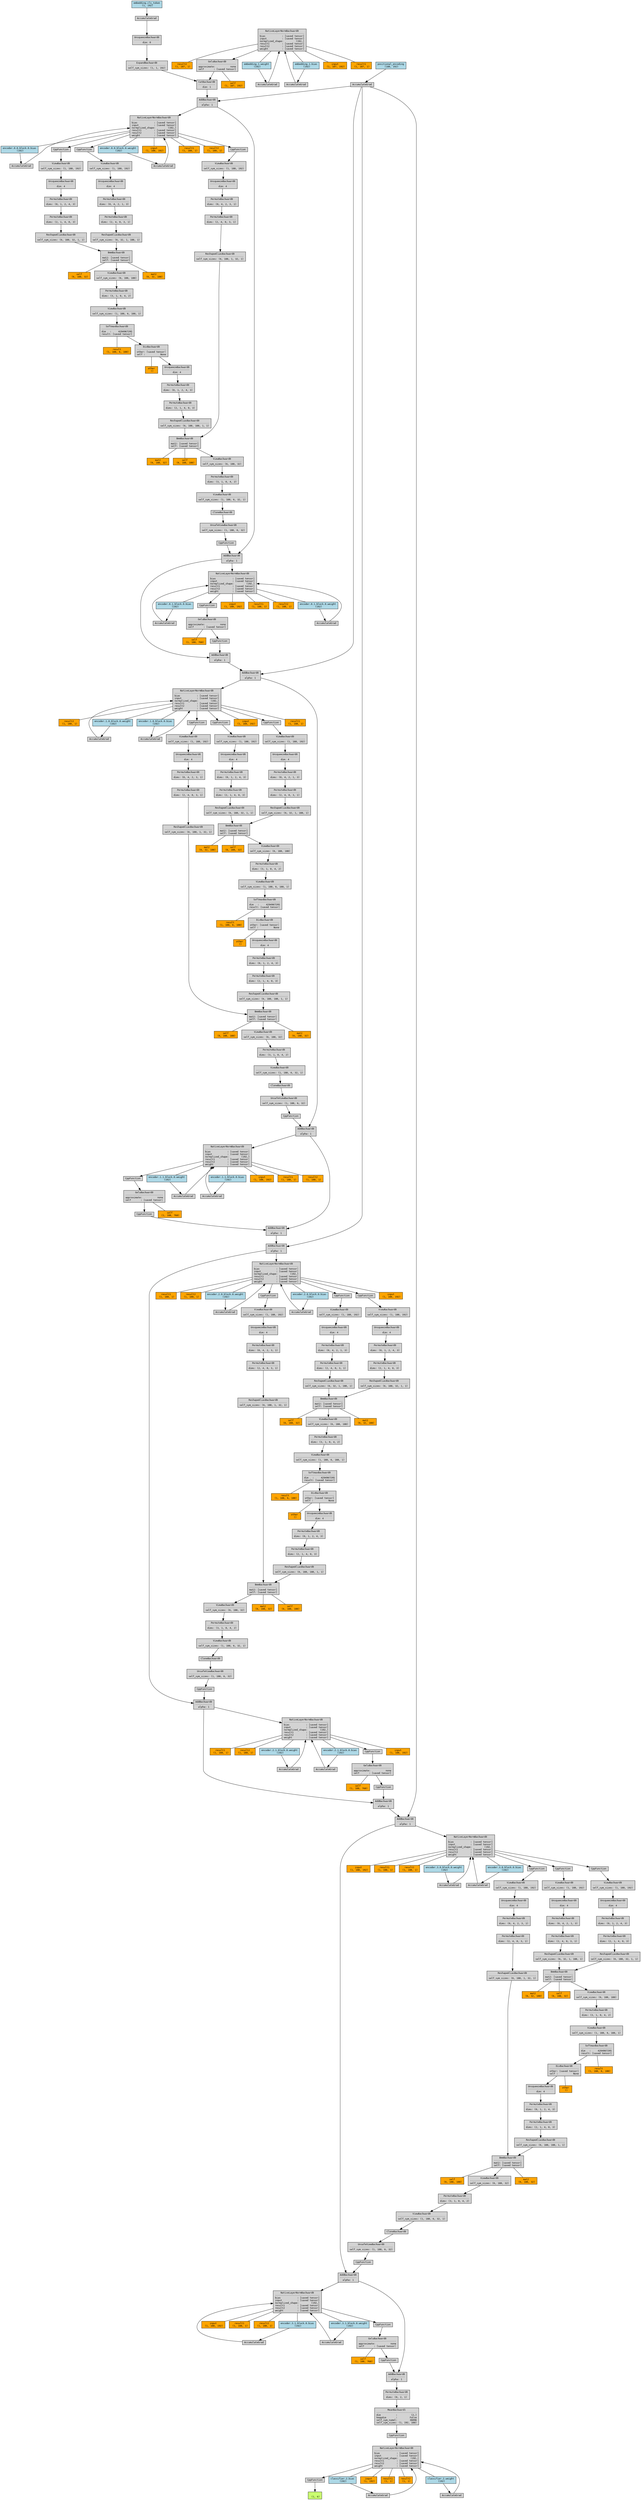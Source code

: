 digraph {
	graph [size="94.5,94.5"]
	node [align=left fontname=monospace fontsize=10 height=0.2 ranksep=0.1 shape=box style=filled]
	1519490391616 [label="
 (1, 6)" fillcolor=darkolivegreen1]
	1519490348992 [label=CppFunction]
	1519490348608 -> 1519490348992
	1519490348608 -> 1519147639616 [dir=none]
	1519147639616 [label="bias
 (192)" fillcolor=orange]
	1519490348608 -> 1519490393696 [dir=none]
	1519490393696 [label="input
 (1, 192)" fillcolor=orange]
	1519490348608 -> 1519490396256 [dir=none]
	1519490396256 [label="result1
 (1, 1)" fillcolor=orange]
	1519490348608 -> 1519490396416 [dir=none]
	1519490396416 [label="result2
 (1, 1)" fillcolor=orange]
	1519490348608 -> 1519147635376 [dir=none]
	1519147635376 [label="weight
 (192)" fillcolor=orange]
	1519490348608 [label="NativeLayerNormBackward0
--------------------------------
bias            : [saved tensor]
input           : [saved tensor]
normalized_shape:         (192,)
result1         : [saved tensor]
result2         : [saved tensor]
weight          : [saved tensor]"]
	1519490348752 -> 1519490348608
	1519490348752 [label=CppFunction]
	1519490348464 -> 1519490348752
	1519490348464 [label="MeanBackward1
-----------------------------
dim           :          (2,)
keepdim       :         False
self_sym_numel:         36096
self_sym_sizes: (1, 192, 188)"]
	1519490348368 -> 1519490348464
	1519490348368 [label="PermuteBackward0
----------------
dims: (0, 2, 1)"]
	1519490348272 -> 1519490348368
	1519490348272 [label="AddBackward0
------------
alpha: 1"]
	1519490348176 -> 1519490348272
	1519490348176 [label="AddBackward0
------------
alpha: 1"]
	1519490347888 -> 1519490348176
	1519490347888 [label="AddBackward0
------------
alpha: 1"]
	1519490347744 -> 1519490347888
	1519490347744 [label="AddBackward0
------------
alpha: 1"]
	1519490347600 -> 1519490347744
	1519490347600 [label="AddBackward0
------------
alpha: 1"]
	1519490347360 -> 1519490347600
	1519490347360 [label="AddBackward0
------------
alpha: 1"]
	1519490347168 -> 1519490347360
	1519490347168 [label="AddBackward0
------------
alpha: 1"]
	1519490347024 -> 1519490347168
	1519490347024 [label="AddBackward0
------------
alpha: 1"]
	1519490349184 -> 1519490347024
	1519490349184 [label="AddBackward0
------------
alpha: 1"]
	1519490349328 -> 1519490349184
	1519490349328 [label="AddBackward0
------------
alpha: 1"]
	1519490349424 -> 1519490349328
	1519490349424 [label="AddBackward0
------------
alpha: 1"]
	1519490349568 -> 1519490349424
	1519490349568 [label="AddBackward0
------------
alpha: 1"]
	1519490349712 -> 1519490349568
	1519490349712 [label="CatBackward0
------------
dim: 1"]
	1519490349808 -> 1519490349712
	1519490349808 [label="ExpandBackward0
---------------------------
self_sym_sizes: (1, 1, 192)"]
	1519490349952 -> 1519490349808
	1519490349952 [label="UnsqueezeBackward0
------------------
dim: 0"]
	1519490350048 -> 1519490349952
	1519147729280 [label="embedding.cls_token
 (1, 192)" fillcolor=lightblue]
	1519147729280 -> 1519490350048
	1519490350048 [label=AccumulateGrad]
	1519490349760 -> 1519490349712
	1519490349760 -> 1519433723440 [dir=none]
	1519433723440 [label="self
 (1, 187, 192)" fillcolor=orange]
	1519490349760 [label="GeluBackward0
---------------------------
approximate:           none
self       : [saved tensor]"]
	1519490350144 -> 1519490349760
	1519490350144 -> 1519147636816 [dir=none]
	1519147636816 [label="bias
 (192)" fillcolor=orange]
	1519490350144 -> 1519433725840 [dir=none]
	1519433725840 [label="input
 (1, 187, 192)" fillcolor=orange]
	1519490350144 -> 1519433313600 [dir=none]
	1519433313600 [label="result1
 (1, 187, 1)" fillcolor=orange]
	1519490350144 -> 1519429718944 [dir=none]
	1519429718944 [label="result2
 (1, 187, 1)" fillcolor=orange]
	1519490350144 -> 1519427205488 [dir=none]
	1519427205488 [label="weight
 (192)" fillcolor=orange]
	1519490350144 [label="NativeLayerNormBackward0
--------------------------------
bias            : [saved tensor]
input           : [saved tensor]
normalized_shape:         (192,)
result1         : [saved tensor]
result2         : [saved tensor]
weight          : [saved tensor]"]
	1519490349856 -> 1519490350144
	1519427205488 [label="embedding.1.weight
 (192)" fillcolor=lightblue]
	1519427205488 -> 1519490349856
	1519490349856 [label=AccumulateGrad]
	1519490350096 -> 1519490350144
	1519147636816 [label="embedding.1.bias
 (192)" fillcolor=lightblue]
	1519147636816 -> 1519490350096
	1519490350096 [label=AccumulateGrad]
	1519490347792 -> 1519490349568
	1519147729200 [label="positional_encoding
 (188, 192)" fillcolor=lightblue]
	1519147729200 -> 1519490347792
	1519490347792 [label=AccumulateGrad]
	1519490349520 -> 1519490349424
	1519490349520 [label=CppFunction]
	1519490350000 -> 1519490349520
	1519490350000 [label="UnsafeViewBackward0
-------------------------------
self_sym_sizes: (1, 188, 6, 32)"]
	1519490350192 -> 1519490350000
	1519490350192 [label=CloneBackward0]
	1519490350288 -> 1519490350192
	1519490350288 [label="ViewBackward0
----------------------------------
self_sym_sizes: (1, 188, 6, 32, 1)"]
	1519490350384 -> 1519490350288
	1519490350384 [label="PermuteBackward0
---------------------
dims: (3, 1, 0, 4, 2)"]
	1519490350480 -> 1519490350384
	1519490350480 [label="ViewBackward0
----------------------------
self_sym_sizes: (6, 188, 32)"]
	1519490350576 -> 1519490350480
	1519490350576 -> 1519490396736 [dir=none]
	1519490396736 [label="mat2
 (6, 188, 32)" fillcolor=orange]
	1519490350576 -> 1519490396336 [dir=none]
	1519490396336 [label="self
 (6, 188, 188)" fillcolor=orange]
	1519490350576 [label="BmmBackward0
--------------------
mat2: [saved tensor]
self: [saved tensor]"]
	1519490350672 -> 1519490350576
	1519490350672 [label="ReshapeAliasBackward0
-----------------------------------
self_sym_sizes: (6, 188, 188, 1, 1)"]
	1519490350816 -> 1519490350672
	1519490350816 [label="PermuteBackward0
---------------------
dims: (2, 1, 4, 0, 3)"]
	1519490350912 -> 1519490350816
	1519490350912 [label="PermuteBackward0
---------------------
dims: (0, 1, 2, 4, 3)"]
	1519490351008 -> 1519490350912
	1519490351008 [label="UnsqueezeBackward0
------------------
dim: 4"]
	1519490351056 -> 1519490351008
	1519490351056 -> 1519490396976 [dir=none]
	1519490396976 [label="other
 ()" fillcolor=orange]
	1519490351056 [label="DivBackward0
---------------------
other: [saved tensor]
self :           None"]
	1519490498720 -> 1519490351056
	1519490498720 -> 1519490397216 [dir=none]
	1519490397216 [label="result
 (1, 188, 6, 188)" fillcolor=orange]
	1519490498720 [label="SoftmaxBackward0
----------------------
dim   :     4294967295
result: [saved tensor]"]
	1519490498816 -> 1519490498720
	1519490498816 [label="ViewBackward0
-----------------------------------
self_sym_sizes: (1, 188, 6, 188, 1)"]
	1519490498912 -> 1519490498816
	1519490498912 [label="PermuteBackward0
---------------------
dims: (3, 1, 0, 4, 2)"]
	1519490499008 -> 1519490498912
	1519490499008 [label="ViewBackward0
-----------------------------
self_sym_sizes: (6, 188, 188)"]
	1519490499104 -> 1519490499008
	1519490499104 -> 1519490397536 [dir=none]
	1519490397536 [label="mat2
 (6, 32, 188)" fillcolor=orange]
	1519490499104 -> 1519490397456 [dir=none]
	1519490397456 [label="self
 (6, 188, 32)" fillcolor=orange]
	1519490499104 [label="BmmBackward0
--------------------
mat2: [saved tensor]
self: [saved tensor]"]
	1519490499248 -> 1519490499104
	1519490499248 [label="ReshapeAliasBackward0
----------------------------------
self_sym_sizes: (6, 188, 32, 1, 1)"]
	1519490499392 -> 1519490499248
	1519490499392 [label="PermuteBackward0
---------------------
dims: (2, 1, 4, 0, 3)"]
	1519490499488 -> 1519490499392
	1519490499488 [label="PermuteBackward0
---------------------
dims: (0, 1, 2, 4, 3)"]
	1519490499536 -> 1519490499488
	1519490499536 [label="UnsqueezeBackward0
------------------
dim: 4"]
	1519490499680 -> 1519490499536
	1519490499680 [label="ViewBackward0
-----------------------------
self_sym_sizes: (1, 188, 192)"]
	1519490499824 -> 1519490499680
	1519490499824 [label=CppFunction]
	1519490500016 -> 1519490499824
	1519490500016 -> 1519427205408 [dir=none]
	1519427205408 [label="bias
 (192)" fillcolor=orange]
	1519490500016 -> 1519490391536 [dir=none]
	1519490391536 [label="input
 (1, 188, 192)" fillcolor=orange]
	1519490500016 -> 1519490397936 [dir=none]
	1519490397936 [label="result1
 (1, 188, 1)" fillcolor=orange]
	1519490500016 -> 1519490397696 [dir=none]
	1519490397696 [label="result2
 (1, 188, 1)" fillcolor=orange]
	1519490500016 -> 1519427206288 [dir=none]
	1519427206288 [label="weight
 (192)" fillcolor=orange]
	1519490500016 [label="NativeLayerNormBackward0
--------------------------------
bias            : [saved tensor]
input           : [saved tensor]
normalized_shape:         (192,)
result1         : [saved tensor]
result2         : [saved tensor]
weight          : [saved tensor]"]
	1519490349568 -> 1519490500016
	1519490500256 -> 1519490500016
	1519427206288 [label="encoder.0.0.block.0.weight
 (192)" fillcolor=lightblue]
	1519427206288 -> 1519490500256
	1519490500256 [label=AccumulateGrad]
	1519490500064 -> 1519490500016
	1519427205408 [label="encoder.0.0.block.0.bias
 (192)" fillcolor=lightblue]
	1519427205408 -> 1519490500064
	1519490500064 [label=AccumulateGrad]
	1519490499152 -> 1519490499104
	1519490499152 [label="ReshapeAliasBackward0
----------------------------------
self_sym_sizes: (6, 32, 1, 188, 1)"]
	1519490499296 -> 1519490499152
	1519490499296 [label="PermuteBackward0
---------------------
dims: (2, 4, 0, 3, 1)"]
	1519490499776 -> 1519490499296
	1519490499776 [label="PermuteBackward0
---------------------
dims: (0, 4, 2, 1, 3)"]
	1519490499920 -> 1519490499776
	1519490499920 [label="UnsqueezeBackward0
------------------
dim: 4"]
	1519490500352 -> 1519490499920
	1519490500352 [label="ViewBackward0
-----------------------------
self_sym_sizes: (1, 188, 192)"]
	1519490500448 -> 1519490500352
	1519490500448 [label=CppFunction]
	1519490500016 -> 1519490500448
	1519490350624 -> 1519490350576
	1519490350624 [label="ReshapeAliasBackward0
----------------------------------
self_sym_sizes: (6, 188, 1, 32, 1)"]
	1519490350960 -> 1519490350624
	1519490350960 [label="PermuteBackward0
---------------------
dims: (2, 4, 0, 3, 1)"]
	1519490350720 -> 1519490350960
	1519490350720 [label="PermuteBackward0
---------------------
dims: (0, 4, 2, 3, 1)"]
	1519490498864 -> 1519490350720
	1519490498864 [label="UnsqueezeBackward0
------------------
dim: 4"]
	1519490499056 -> 1519490498864
	1519490499056 [label="ViewBackward0
-----------------------------
self_sym_sizes: (1, 188, 192)"]
	1519490499440 -> 1519490499056
	1519490499440 [label=CppFunction]
	1519490500016 -> 1519490499440
	1519490349376 -> 1519490349328
	1519490349376 [label=CppFunction]
	1519490349616 -> 1519490349376
	1519490349616 -> 1519490392416 [dir=none]
	1519490392416 [label="self
 (1, 188, 768)" fillcolor=orange]
	1519490349616 [label="GeluBackward0
---------------------------
approximate:           none
self       : [saved tensor]"]
	1519490350336 -> 1519490349616
	1519490350336 [label=CppFunction]
	1519490350528 -> 1519490350336
	1519490350528 -> 1519427207088 [dir=none]
	1519427207088 [label="bias
 (192)" fillcolor=orange]
	1519490350528 -> 1519490391696 [dir=none]
	1519490391696 [label="input
 (1, 188, 192)" fillcolor=orange]
	1519490350528 -> 1519490398336 [dir=none]
	1519490398336 [label="result1
 (1, 188, 1)" fillcolor=orange]
	1519490350528 -> 1519490398256 [dir=none]
	1519490398256 [label="result2
 (1, 188, 1)" fillcolor=orange]
	1519490350528 -> 1519427205328 [dir=none]
	1519427205328 [label="weight
 (192)" fillcolor=orange]
	1519490350528 [label="NativeLayerNormBackward0
--------------------------------
bias            : [saved tensor]
input           : [saved tensor]
normalized_shape:         (192,)
result1         : [saved tensor]
result2         : [saved tensor]
weight          : [saved tensor]"]
	1519490349424 -> 1519490350528
	1519490350864 -> 1519490350528
	1519427205328 [label="encoder.0.1.block.0.weight
 (192)" fillcolor=lightblue]
	1519427205328 -> 1519490350864
	1519490350864 [label=AccumulateGrad]
	1519490349664 -> 1519490350528
	1519427207088 [label="encoder.0.1.block.0.bias
 (192)" fillcolor=lightblue]
	1519427207088 -> 1519490349664
	1519490349664 [label=AccumulateGrad]
	1519490347792 -> 1519490349184
	1519490349136 -> 1519490347024
	1519490349136 [label=CppFunction]
	1519490349904 -> 1519490349136
	1519490349904 [label="UnsafeViewBackward0
-------------------------------
self_sym_sizes: (1, 188, 6, 32)"]
	1519490350432 -> 1519490349904
	1519490350432 [label=CloneBackward0]
	1519490350768 -> 1519490350432
	1519490350768 [label="ViewBackward0
----------------------------------
self_sym_sizes: (1, 188, 6, 32, 1)"]
	1519490349280 -> 1519490350768
	1519490349280 [label="PermuteBackward0
---------------------
dims: (3, 1, 0, 4, 2)"]
	1519490499968 -> 1519490349280
	1519490499968 [label="ViewBackward0
----------------------------
self_sym_sizes: (6, 188, 32)"]
	1519490498672 -> 1519490499968
	1519490498672 -> 1519490397776 [dir=none]
	1519490397776 [label="mat2
 (6, 188, 32)" fillcolor=orange]
	1519490498672 -> 1519490398416 [dir=none]
	1519490398416 [label="self
 (6, 188, 188)" fillcolor=orange]
	1519490498672 [label="BmmBackward0
--------------------
mat2: [saved tensor]
self: [saved tensor]"]
	1519490500400 -> 1519490498672
	1519490500400 [label="ReshapeAliasBackward0
-----------------------------------
self_sym_sizes: (6, 188, 188, 1, 1)"]
	1519490499344 -> 1519490500400
	1519490499344 [label="PermuteBackward0
---------------------
dims: (2, 1, 4, 0, 3)"]
	1519490500640 -> 1519490499344
	1519490500640 [label="PermuteBackward0
---------------------
dims: (0, 1, 2, 4, 3)"]
	1519490500736 -> 1519490500640
	1519490500736 [label="UnsqueezeBackward0
------------------
dim: 4"]
	1519490500832 -> 1519490500736
	1519490500832 -> 1519490398736 [dir=none]
	1519490398736 [label="other
 ()" fillcolor=orange]
	1519490500832 [label="DivBackward0
---------------------
other: [saved tensor]
self :           None"]
	1519490500928 -> 1519490500832
	1519490500928 -> 1519490398976 [dir=none]
	1519490398976 [label="result
 (1, 188, 6, 188)" fillcolor=orange]
	1519490500928 [label="SoftmaxBackward0
----------------------
dim   :     4294967295
result: [saved tensor]"]
	1519490501024 -> 1519490500928
	1519490501024 [label="ViewBackward0
-----------------------------------
self_sym_sizes: (1, 188, 6, 188, 1)"]
	1519490501120 -> 1519490501024
	1519490501120 [label="PermuteBackward0
---------------------
dims: (3, 1, 0, 4, 2)"]
	1519490501216 -> 1519490501120
	1519490501216 [label="ViewBackward0
-----------------------------
self_sym_sizes: (6, 188, 188)"]
	1519490501312 -> 1519490501216
	1519490501312 -> 1519490399296 [dir=none]
	1519490399296 [label="mat2
 (6, 32, 188)" fillcolor=orange]
	1519490501312 -> 1519490399216 [dir=none]
	1519490399216 [label="self
 (6, 188, 32)" fillcolor=orange]
	1519490501312 [label="BmmBackward0
--------------------
mat2: [saved tensor]
self: [saved tensor]"]
	1519490501408 -> 1519490501312
	1519490501408 [label="ReshapeAliasBackward0
----------------------------------
self_sym_sizes: (6, 188, 32, 1, 1)"]
	1519490501552 -> 1519490501408
	1519490501552 [label="PermuteBackward0
---------------------
dims: (2, 1, 4, 0, 3)"]
	1519490501648 -> 1519490501552
	1519490501648 [label="PermuteBackward0
---------------------
dims: (0, 1, 2, 4, 3)"]
	1519490501744 -> 1519490501648
	1519490501744 [label="UnsqueezeBackward0
------------------
dim: 4"]
	1519490501840 -> 1519490501744
	1519490501840 [label="ViewBackward0
-----------------------------
self_sym_sizes: (1, 188, 192)"]
	1519490501936 -> 1519490501840
	1519490501936 [label=CppFunction]
	1519490502032 -> 1519490501936
	1519490502032 -> 1519427205888 [dir=none]
	1519427205888 [label="bias
 (192)" fillcolor=orange]
	1519490502032 -> 1519433724160 [dir=none]
	1519433724160 [label="input
 (1, 188, 192)" fillcolor=orange]
	1519490502032 -> 1519490399696 [dir=none]
	1519490399696 [label="result1
 (1, 188, 1)" fillcolor=orange]
	1519490502032 -> 1519490399456 [dir=none]
	1519490399456 [label="result2
 (1, 188, 1)" fillcolor=orange]
	1519490502032 -> 1519427206928 [dir=none]
	1519427206928 [label="weight
 (192)" fillcolor=orange]
	1519490502032 [label="NativeLayerNormBackward0
--------------------------------
bias            : [saved tensor]
input           : [saved tensor]
normalized_shape:         (192,)
result1         : [saved tensor]
result2         : [saved tensor]
weight          : [saved tensor]"]
	1519490349184 -> 1519490502032
	1519490502128 -> 1519490502032
	1519427206928 [label="encoder.1.0.block.0.weight
 (192)" fillcolor=lightblue]
	1519427206928 -> 1519490502128
	1519490502128 [label=AccumulateGrad]
	1519490502080 -> 1519490502032
	1519427205888 [label="encoder.1.0.block.0.bias
 (192)" fillcolor=lightblue]
	1519427205888 -> 1519490502080
	1519490502080 [label=AccumulateGrad]
	1519490501360 -> 1519490501312
	1519490501360 [label="ReshapeAliasBackward0
----------------------------------
self_sym_sizes: (6, 32, 1, 188, 1)"]
	1519490501696 -> 1519490501360
	1519490501696 [label="PermuteBackward0
---------------------
dims: (2, 4, 0, 3, 1)"]
	1519490501888 -> 1519490501696
	1519490501888 [label="PermuteBackward0
---------------------
dims: (0, 4, 2, 1, 3)"]
	1519490501456 -> 1519490501888
	1519490501456 [label="UnsqueezeBackward0
------------------
dim: 4"]
	1519490502224 -> 1519490501456
	1519490502224 [label="ViewBackward0
-----------------------------
self_sym_sizes: (1, 188, 192)"]
	1519490502320 -> 1519490502224
	1519490502320 [label=CppFunction]
	1519490502032 -> 1519490502320
	1519490500304 -> 1519490498672
	1519490500304 [label="ReshapeAliasBackward0
----------------------------------
self_sym_sizes: (6, 188, 1, 32, 1)"]
	1519490500688 -> 1519490500304
	1519490500688 [label="PermuteBackward0
---------------------
dims: (2, 4, 0, 3, 1)"]
	1519490500880 -> 1519490500688
	1519490500880 [label="PermuteBackward0
---------------------
dims: (0, 4, 2, 3, 1)"]
	1519490501072 -> 1519490500880
	1519490501072 [label="UnsqueezeBackward0
------------------
dim: 4"]
	1519490501264 -> 1519490501072
	1519490501264 [label="ViewBackward0
-----------------------------
self_sym_sizes: (1, 188, 192)"]
	1519490501600 -> 1519490501264
	1519490501600 [label=CppFunction]
	1519490502032 -> 1519490501600
	1519490347072 -> 1519490347168
	1519490347072 [label=CppFunction]
	1519490350240 -> 1519490347072
	1519490350240 -> 1519490392976 [dir=none]
	1519490392976 [label="self
 (1, 188, 768)" fillcolor=orange]
	1519490350240 [label="GeluBackward0
---------------------------
approximate:           none
self       : [saved tensor]"]
	1519490349472 -> 1519490350240
	1519490349472 [label=CppFunction]
	1519490499632 -> 1519490349472
	1519490499632 -> 1519429717024 [dir=none]
	1519429717024 [label="bias
 (192)" fillcolor=orange]
	1519490499632 -> 1519490392256 [dir=none]
	1519490392256 [label="input
 (1, 188, 192)" fillcolor=orange]
	1519490499632 -> 1519490399776 [dir=none]
	1519490399776 [label="result1
 (1, 188, 1)" fillcolor=orange]
	1519490499632 -> 1519490399856 [dir=none]
	1519490399856 [label="result2
 (1, 188, 1)" fillcolor=orange]
	1519490499632 -> 1519427207008 [dir=none]
	1519427207008 [label="weight
 (192)" fillcolor=orange]
	1519490499632 [label="NativeLayerNormBackward0
--------------------------------
bias            : [saved tensor]
input           : [saved tensor]
normalized_shape:         (192,)
result1         : [saved tensor]
result2         : [saved tensor]
weight          : [saved tensor]"]
	1519490347024 -> 1519490499632
	1519490500592 -> 1519490499632
	1519427207008 [label="encoder.1.1.block.0.weight
 (192)" fillcolor=lightblue]
	1519427207008 -> 1519490500592
	1519490500592 [label=AccumulateGrad]
	1519490498768 -> 1519490499632
	1519429717024 [label="encoder.1.1.block.0.bias
 (192)" fillcolor=lightblue]
	1519429717024 -> 1519490498768
	1519490498768 [label=AccumulateGrad]
	1519490347792 -> 1519490347360
	1519490347408 -> 1519490347600
	1519490347408 [label=CppFunction]
	1519490349232 -> 1519490347408
	1519490349232 [label="UnsafeViewBackward0
-------------------------------
self_sym_sizes: (1, 188, 6, 32)"]
	1519490349088 -> 1519490349232
	1519490349088 [label=CloneBackward0]
	1519490500784 -> 1519490349088
	1519490500784 [label="ViewBackward0
----------------------------------
self_sym_sizes: (1, 188, 6, 32, 1)"]
	1519490501168 -> 1519490500784
	1519490501168 [label="PermuteBackward0
---------------------
dims: (3, 1, 0, 4, 2)"]
	1519490501984 -> 1519490501168
	1519490501984 [label="ViewBackward0
----------------------------
self_sym_sizes: (6, 188, 32)"]
	1519490500496 -> 1519490501984
	1519490500496 -> 1519490399936 [dir=none]
	1519490399936 [label="mat2
 (6, 188, 32)" fillcolor=orange]
	1519490500496 -> 1519490400096 [dir=none]
	1519490400096 [label="self
 (6, 188, 188)" fillcolor=orange]
	1519490500496 [label="BmmBackward0
--------------------
mat2: [saved tensor]
self: [saved tensor]"]
	1519490502272 -> 1519490500496
	1519490502272 [label="ReshapeAliasBackward0
-----------------------------------
self_sym_sizes: (6, 188, 188, 1, 1)"]
	1519490501504 -> 1519490502272
	1519490501504 [label="PermuteBackward0
---------------------
dims: (2, 1, 4, 0, 3)"]
	1519490502512 -> 1519490501504
	1519490502512 [label="PermuteBackward0
---------------------
dims: (0, 1, 2, 4, 3)"]
	1519490502608 -> 1519490502512
	1519490502608 [label="UnsqueezeBackward0
------------------
dim: 4"]
	1519490502704 -> 1519490502608
	1519490502704 -> 1519490399616 [dir=none]
	1519490399616 [label="other
 ()" fillcolor=orange]
	1519490502704 [label="DivBackward0
---------------------
other: [saved tensor]
self :           None"]
	1519490502800 -> 1519490502704
	1519490502800 -> 1519490400176 [dir=none]
	1519490400176 [label="result
 (1, 188, 6, 188)" fillcolor=orange]
	1519490502800 [label="SoftmaxBackward0
----------------------
dim   :     4294967295
result: [saved tensor]"]
	1519490502896 -> 1519490502800
	1519490502896 [label="ViewBackward0
-----------------------------------
self_sym_sizes: (1, 188, 6, 188, 1)"]
	1519490502992 -> 1519490502896
	1519490502992 [label="PermuteBackward0
---------------------
dims: (3, 1, 0, 4, 2)"]
	1519490503088 -> 1519490502992
	1519490503088 [label="ViewBackward0
-----------------------------
self_sym_sizes: (6, 188, 188)"]
	1519490503184 -> 1519490503088
	1519490503184 -> 1519490399536 [dir=none]
	1519490399536 [label="mat2
 (6, 32, 188)" fillcolor=orange]
	1519490503184 -> 1519490400016 [dir=none]
	1519490400016 [label="self
 (6, 188, 32)" fillcolor=orange]
	1519490503184 [label="BmmBackward0
--------------------
mat2: [saved tensor]
self: [saved tensor]"]
	1519490503280 -> 1519490503184
	1519490503280 [label="ReshapeAliasBackward0
----------------------------------
self_sym_sizes: (6, 188, 32, 1, 1)"]
	1519490503472 -> 1519490503280
	1519490503472 [label="PermuteBackward0
---------------------
dims: (2, 1, 4, 0, 3)"]
	1519490503568 -> 1519490503472
	1519490503568 [label="PermuteBackward0
---------------------
dims: (0, 1, 2, 4, 3)"]
	1519490503664 -> 1519490503568
	1519490503664 [label="UnsqueezeBackward0
------------------
dim: 4"]
	1519490503760 -> 1519490503664
	1519490503760 [label="ViewBackward0
-----------------------------
self_sym_sizes: (1, 188, 192)"]
	1519490503856 -> 1519490503760
	1519490503856 [label=CppFunction]
	1519490503952 -> 1519490503856
	1519490503952 -> 1519429724784 [dir=none]
	1519429724784 [label="bias
 (192)" fillcolor=orange]
	1519490503952 -> 1519490392576 [dir=none]
	1519490392576 [label="input
 (1, 188, 192)" fillcolor=orange]
	1519490503952 -> 1519490547856 [dir=none]
	1519490547856 [label="result1
 (1, 188, 1)" fillcolor=orange]
	1519490503952 -> 1519490547936 [dir=none]
	1519490547936 [label="result2
 (1, 188, 1)" fillcolor=orange]
	1519490503952 -> 1519429725024 [dir=none]
	1519429725024 [label="weight
 (192)" fillcolor=orange]
	1519490503952 [label="NativeLayerNormBackward0
--------------------------------
bias            : [saved tensor]
input           : [saved tensor]
normalized_shape:         (192,)
result1         : [saved tensor]
result2         : [saved tensor]
weight          : [saved tensor]"]
	1519490347360 -> 1519490503952
	1519490504048 -> 1519490503952
	1519429725024 [label="encoder.2.0.block.0.weight
 (192)" fillcolor=lightblue]
	1519429725024 -> 1519490504048
	1519490504048 [label=AccumulateGrad]
	1519490504000 -> 1519490503952
	1519429724784 [label="encoder.2.0.block.0.bias
 (192)" fillcolor=lightblue]
	1519429724784 -> 1519490504000
	1519490504000 [label=AccumulateGrad]
	1519490503232 -> 1519490503184
	1519490503232 [label="ReshapeAliasBackward0
----------------------------------
self_sym_sizes: (6, 32, 1, 188, 1)"]
	1519490503616 -> 1519490503232
	1519490503616 [label="PermuteBackward0
---------------------
dims: (2, 4, 0, 3, 1)"]
	1519490503808 -> 1519490503616
	1519490503808 [label="PermuteBackward0
---------------------
dims: (0, 4, 2, 1, 3)"]
	1519490503376 -> 1519490503808
	1519490503376 [label="UnsqueezeBackward0
------------------
dim: 4"]
	1519490504144 -> 1519490503376
	1519490504144 [label="ViewBackward0
-----------------------------
self_sym_sizes: (1, 188, 192)"]
	1519490504240 -> 1519490504144
	1519490504240 [label=CppFunction]
	1519490503952 -> 1519490504240
	1519490502176 -> 1519490500496
	1519490502176 [label="ReshapeAliasBackward0
----------------------------------
self_sym_sizes: (6, 188, 1, 32, 1)"]
	1519490502560 -> 1519490502176
	1519490502560 [label="PermuteBackward0
---------------------
dims: (2, 4, 0, 3, 1)"]
	1519490502752 -> 1519490502560
	1519490502752 [label="PermuteBackward0
---------------------
dims: (0, 4, 2, 3, 1)"]
	1519490502944 -> 1519490502752
	1519490502944 [label="UnsqueezeBackward0
------------------
dim: 4"]
	1519490503136 -> 1519490502944
	1519490503136 [label="ViewBackward0
-----------------------------
self_sym_sizes: (1, 188, 192)"]
	1519490503520 -> 1519490503136
	1519490503520 [label=CppFunction]
	1519490503952 -> 1519490503520
	1519490347648 -> 1519490347744
	1519490347648 [label=CppFunction]
	1519490347216 -> 1519490347648
	1519490347216 -> 1519490393536 [dir=none]
	1519490393536 [label="self
 (1, 188, 768)" fillcolor=orange]
	1519490347216 [label="GeluBackward0
---------------------------
approximate:           none
self       : [saved tensor]"]
	1519490347456 -> 1519490347216
	1519490347456 [label=CppFunction]
	1519490501792 -> 1519490347456
	1519490501792 -> 1519429725664 [dir=none]
	1519429725664 [label="bias
 (192)" fillcolor=orange]
	1519490501792 -> 1519490392816 [dir=none]
	1519490392816 [label="input
 (1, 188, 192)" fillcolor=orange]
	1519490501792 -> 1519490548096 [dir=none]
	1519490548096 [label="result1
 (1, 188, 1)" fillcolor=orange]
	1519490501792 -> 1519490548176 [dir=none]
	1519490548176 [label="result2
 (1, 188, 1)" fillcolor=orange]
	1519490501792 -> 1519429725184 [dir=none]
	1519429725184 [label="weight
 (192)" fillcolor=orange]
	1519490501792 [label="NativeLayerNormBackward0
--------------------------------
bias            : [saved tensor]
input           : [saved tensor]
normalized_shape:         (192,)
result1         : [saved tensor]
result2         : [saved tensor]
weight          : [saved tensor]"]
	1519490347600 -> 1519490501792
	1519490502464 -> 1519490501792
	1519429725184 [label="encoder.2.1.block.0.weight
 (192)" fillcolor=lightblue]
	1519429725184 -> 1519490502464
	1519490502464 [label=AccumulateGrad]
	1519490498624 -> 1519490501792
	1519429725664 [label="encoder.2.1.block.0.bias
 (192)" fillcolor=lightblue]
	1519429725664 -> 1519490498624
	1519490498624 [label=AccumulateGrad]
	1519490347792 -> 1519490347888
	1519490347936 -> 1519490348176
	1519490347936 [label=CppFunction]
	1519490347312 -> 1519490347936
	1519490347312 [label="UnsafeViewBackward0
-------------------------------
self_sym_sizes: (1, 188, 6, 32)"]
	1519490347840 -> 1519490347312
	1519490347840 [label=CloneBackward0]
	1519490502656 -> 1519490347840
	1519490502656 [label="ViewBackward0
----------------------------------
self_sym_sizes: (1, 188, 6, 32, 1)"]
	1519490503040 -> 1519490502656
	1519490503040 [label="PermuteBackward0
---------------------
dims: (3, 1, 0, 4, 2)"]
	1519490503904 -> 1519490503040
	1519490503904 [label="ViewBackward0
----------------------------
self_sym_sizes: (6, 188, 32)"]
	1519490502368 -> 1519490503904
	1519490502368 -> 1519490548256 [dir=none]
	1519490548256 [label="mat2
 (6, 188, 32)" fillcolor=orange]
	1519490502368 -> 1519490548416 [dir=none]
	1519490548416 [label="self
 (6, 188, 188)" fillcolor=orange]
	1519490502368 [label="BmmBackward0
--------------------
mat2: [saved tensor]
self: [saved tensor]"]
	1519490504192 -> 1519490502368
	1519490504192 [label="ReshapeAliasBackward0
-----------------------------------
self_sym_sizes: (6, 188, 188, 1, 1)"]
	1519490503424 -> 1519490504192
	1519490503424 [label="PermuteBackward0
---------------------
dims: (2, 1, 4, 0, 3)"]
	1519490504432 -> 1519490503424
	1519490504432 [label="PermuteBackward0
---------------------
dims: (0, 1, 2, 4, 3)"]
	1519490504528 -> 1519490504432
	1519490504528 [label="UnsqueezeBackward0
------------------
dim: 4"]
	1519490504624 -> 1519490504528
	1519490504624 -> 1519490548016 [dir=none]
	1519490548016 [label="other
 ()" fillcolor=orange]
	1519490504624 [label="DivBackward0
---------------------
other: [saved tensor]
self :           None"]
	1519490504720 -> 1519490504624
	1519490504720 -> 1519490548496 [dir=none]
	1519490548496 [label="result
 (1, 188, 6, 188)" fillcolor=orange]
	1519490504720 [label="SoftmaxBackward0
----------------------
dim   :     4294967295
result: [saved tensor]"]
	1519490504816 -> 1519490504720
	1519490504816 [label="ViewBackward0
-----------------------------------
self_sym_sizes: (1, 188, 6, 188, 1)"]
	1519490504912 -> 1519490504816
	1519490504912 [label="PermuteBackward0
---------------------
dims: (3, 1, 0, 4, 2)"]
	1519490505008 -> 1519490504912
	1519490505008 [label="ViewBackward0
-----------------------------
self_sym_sizes: (6, 188, 188)"]
	1519490505104 -> 1519490505008
	1519490505104 -> 1519490548576 [dir=none]
	1519490548576 [label="mat2
 (6, 32, 188)" fillcolor=orange]
	1519490505104 -> 1519490547776 [dir=none]
	1519490547776 [label="self
 (6, 188, 32)" fillcolor=orange]
	1519490505104 [label="BmmBackward0
--------------------
mat2: [saved tensor]
self: [saved tensor]"]
	1519490505200 -> 1519490505104
	1519490505200 [label="ReshapeAliasBackward0
----------------------------------
self_sym_sizes: (6, 188, 32, 1, 1)"]
	1519490505344 -> 1519490505200
	1519490505344 [label="PermuteBackward0
---------------------
dims: (2, 1, 4, 0, 3)"]
	1519490505440 -> 1519490505344
	1519490505440 [label="PermuteBackward0
---------------------
dims: (0, 1, 2, 4, 3)"]
	1519490505536 -> 1519490505440
	1519490505536 [label="UnsqueezeBackward0
------------------
dim: 4"]
	1519490505632 -> 1519490505536
	1519490505632 [label="ViewBackward0
-----------------------------
self_sym_sizes: (1, 188, 192)"]
	1519490505728 -> 1519490505632
	1519490505728 [label=CppFunction]
	1519490505824 -> 1519490505728
	1519490505824 -> 1519429725744 [dir=none]
	1519429725744 [label="bias
 (192)" fillcolor=orange]
	1519490505824 -> 1519490393136 [dir=none]
	1519490393136 [label="input
 (1, 188, 192)" fillcolor=orange]
	1519490505824 -> 1519490548656 [dir=none]
	1519490548656 [label="result1
 (1, 188, 1)" fillcolor=orange]
	1519490505824 -> 1519490548336 [dir=none]
	1519490548336 [label="result2
 (1, 188, 1)" fillcolor=orange]
	1519490505824 -> 1519429726544 [dir=none]
	1519429726544 [label="weight
 (192)" fillcolor=orange]
	1519490505824 [label="NativeLayerNormBackward0
--------------------------------
bias            : [saved tensor]
input           : [saved tensor]
normalized_shape:         (192,)
result1         : [saved tensor]
result2         : [saved tensor]
weight          : [saved tensor]"]
	1519490347888 -> 1519490505824
	1519490505920 -> 1519490505824
	1519429726544 [label="encoder.3.0.block.0.weight
 (192)" fillcolor=lightblue]
	1519429726544 -> 1519490505920
	1519490505920 [label=AccumulateGrad]
	1519490505872 -> 1519490505824
	1519429725744 [label="encoder.3.0.block.0.bias
 (192)" fillcolor=lightblue]
	1519429725744 -> 1519490505872
	1519490505872 [label=AccumulateGrad]
	1519490505152 -> 1519490505104
	1519490505152 [label="ReshapeAliasBackward0
----------------------------------
self_sym_sizes: (6, 32, 1, 188, 1)"]
	1519490505488 -> 1519490505152
	1519490505488 [label="PermuteBackward0
---------------------
dims: (2, 4, 0, 3, 1)"]
	1519490505680 -> 1519490505488
	1519490505680 [label="PermuteBackward0
---------------------
dims: (0, 4, 2, 1, 3)"]
	1519490505248 -> 1519490505680
	1519490505248 [label="UnsqueezeBackward0
------------------
dim: 4"]
	1519490506016 -> 1519490505248
	1519490506016 [label="ViewBackward0
-----------------------------
self_sym_sizes: (1, 188, 192)"]
	1519490506112 -> 1519490506016
	1519490506112 [label=CppFunction]
	1519490505824 -> 1519490506112
	1519490504096 -> 1519490502368
	1519490504096 [label="ReshapeAliasBackward0
----------------------------------
self_sym_sizes: (6, 188, 1, 32, 1)"]
	1519490504480 -> 1519490504096
	1519490504480 [label="PermuteBackward0
---------------------
dims: (2, 4, 0, 3, 1)"]
	1519490504672 -> 1519490504480
	1519490504672 [label="PermuteBackward0
---------------------
dims: (0, 4, 2, 3, 1)"]
	1519490504864 -> 1519490504672
	1519490504864 [label="UnsqueezeBackward0
------------------
dim: 4"]
	1519490505056 -> 1519490504864
	1519490505056 [label="ViewBackward0
-----------------------------
self_sym_sizes: (1, 188, 192)"]
	1519490505392 -> 1519490505056
	1519490505392 [label=CppFunction]
	1519490505824 -> 1519490505392
	1519490348224 -> 1519490348272
	1519490348224 [label=CppFunction]
	1519490347696 -> 1519490348224
	1519490347696 -> 1519490394096 [dir=none]
	1519490394096 [label="self
 (1, 188, 768)" fillcolor=orange]
	1519490347696 [label="GeluBackward0
---------------------------
approximate:           none
self       : [saved tensor]"]
	1519490502848 -> 1519490347696
	1519490502848 [label=CppFunction]
	1519490503712 -> 1519490502848
	1519490503712 -> 1519429727264 [dir=none]
	1519429727264 [label="bias
 (192)" fillcolor=orange]
	1519490503712 -> 1519490393376 [dir=none]
	1519490393376 [label="input
 (1, 188, 192)" fillcolor=orange]
	1519490503712 -> 1519490548896 [dir=none]
	1519490548896 [label="result1
 (1, 188, 1)" fillcolor=orange]
	1519490503712 -> 1519490548976 [dir=none]
	1519490548976 [label="result2
 (1, 188, 1)" fillcolor=orange]
	1519490503712 -> 1519429727664 [dir=none]
	1519429727664 [label="weight
 (192)" fillcolor=orange]
	1519490503712 [label="NativeLayerNormBackward0
--------------------------------
bias            : [saved tensor]
input           : [saved tensor]
normalized_shape:         (192,)
result1         : [saved tensor]
result2         : [saved tensor]
weight          : [saved tensor]"]
	1519490348176 -> 1519490503712
	1519490504384 -> 1519490503712
	1519429727664 [label="encoder.3.1.block.0.weight
 (192)" fillcolor=lightblue]
	1519429727664 -> 1519490504384
	1519490504384 [label=AccumulateGrad]
	1519490500976 -> 1519490503712
	1519429727264 [label="encoder.3.1.block.0.bias
 (192)" fillcolor=lightblue]
	1519429727264 -> 1519490500976
	1519490500976 [label=AccumulateGrad]
	1519490348560 -> 1519490348608
	1519147635376 [label="classifier.2.weight
 (192)" fillcolor=lightblue]
	1519147635376 -> 1519490348560
	1519490348560 [label=AccumulateGrad]
	1519490348656 -> 1519490348608
	1519147639616 [label="classifier.2.bias
 (192)" fillcolor=lightblue]
	1519147639616 -> 1519490348656
	1519490348656 [label=AccumulateGrad]
	1519490348992 -> 1519490391616
}

